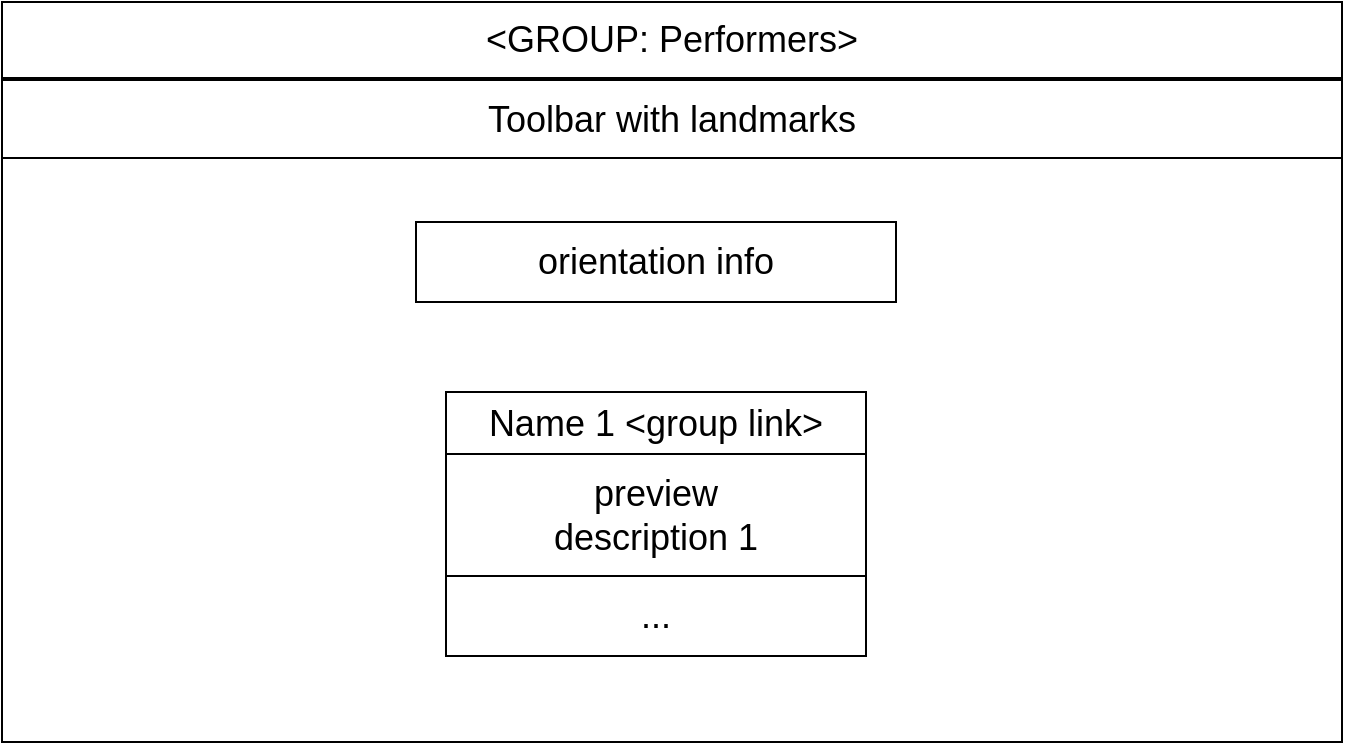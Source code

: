 <mxfile version="10.9.5" type="device"><diagram id="u9o09Kq5SHA_BDpGMf4i" name="Page-1"><mxGraphModel dx="864" dy="503" grid="1" gridSize="10" guides="1" tooltips="1" connect="1" arrows="1" fold="1" page="1" pageScale="1" pageWidth="827" pageHeight="1169" math="0" shadow="0"><root><mxCell id="0"/><mxCell id="1" parent="0"/><mxCell id="jcGAWVzo7ZWAxNOnF3j5-1" value="" style="rounded=0;whiteSpace=wrap;html=1;" parent="1" vertex="1"><mxGeometry x="78" y="20" width="670" height="370" as="geometry"/></mxCell><mxCell id="jcGAWVzo7ZWAxNOnF3j5-3" value="&lt;div style=&quot;text-align: left ; font-size: 18px&quot;&gt;&lt;span&gt;&amp;lt;GROUP: Performers&amp;gt;&lt;/span&gt;&lt;br&gt;&lt;/div&gt;" style="rounded=0;whiteSpace=wrap;html=1;fontSize=18;" parent="1" vertex="1"><mxGeometry x="78" y="20" width="670" height="38" as="geometry"/></mxCell><mxCell id="jcGAWVzo7ZWAxNOnF3j5-5" value="Toolbar with landmarks" style="rounded=0;whiteSpace=wrap;html=1;fontSize=18;" parent="1" vertex="1"><mxGeometry x="78" y="59" width="670" height="39" as="geometry"/></mxCell><mxCell id="jcGAWVzo7ZWAxNOnF3j5-7" value="orientation info" style="rounded=0;whiteSpace=wrap;html=1;fontSize=18;" parent="1" vertex="1"><mxGeometry x="285" y="130" width="240" height="40" as="geometry"/></mxCell><mxCell id="I6K7dgTUFZ7vqpdYz0E--1" value="preview&lt;br&gt;description 1" style="rounded=0;whiteSpace=wrap;html=1;fontSize=18;" parent="1" vertex="1"><mxGeometry x="300" y="246" width="210" height="61" as="geometry"/></mxCell><mxCell id="I6K7dgTUFZ7vqpdYz0E--7" value="..." style="rounded=0;whiteSpace=wrap;html=1;fontSize=18;" parent="1" vertex="1"><mxGeometry x="300" y="307" width="210" height="40" as="geometry"/></mxCell><mxCell id="NPIA48rZIlY9v4HiyI_e-1" value="Name 1 &amp;lt;group link&amp;gt;" style="rounded=0;whiteSpace=wrap;html=1;fontSize=18;" parent="1" vertex="1"><mxGeometry x="300" y="215" width="210" height="31" as="geometry"/></mxCell></root></mxGraphModel></diagram></mxfile>